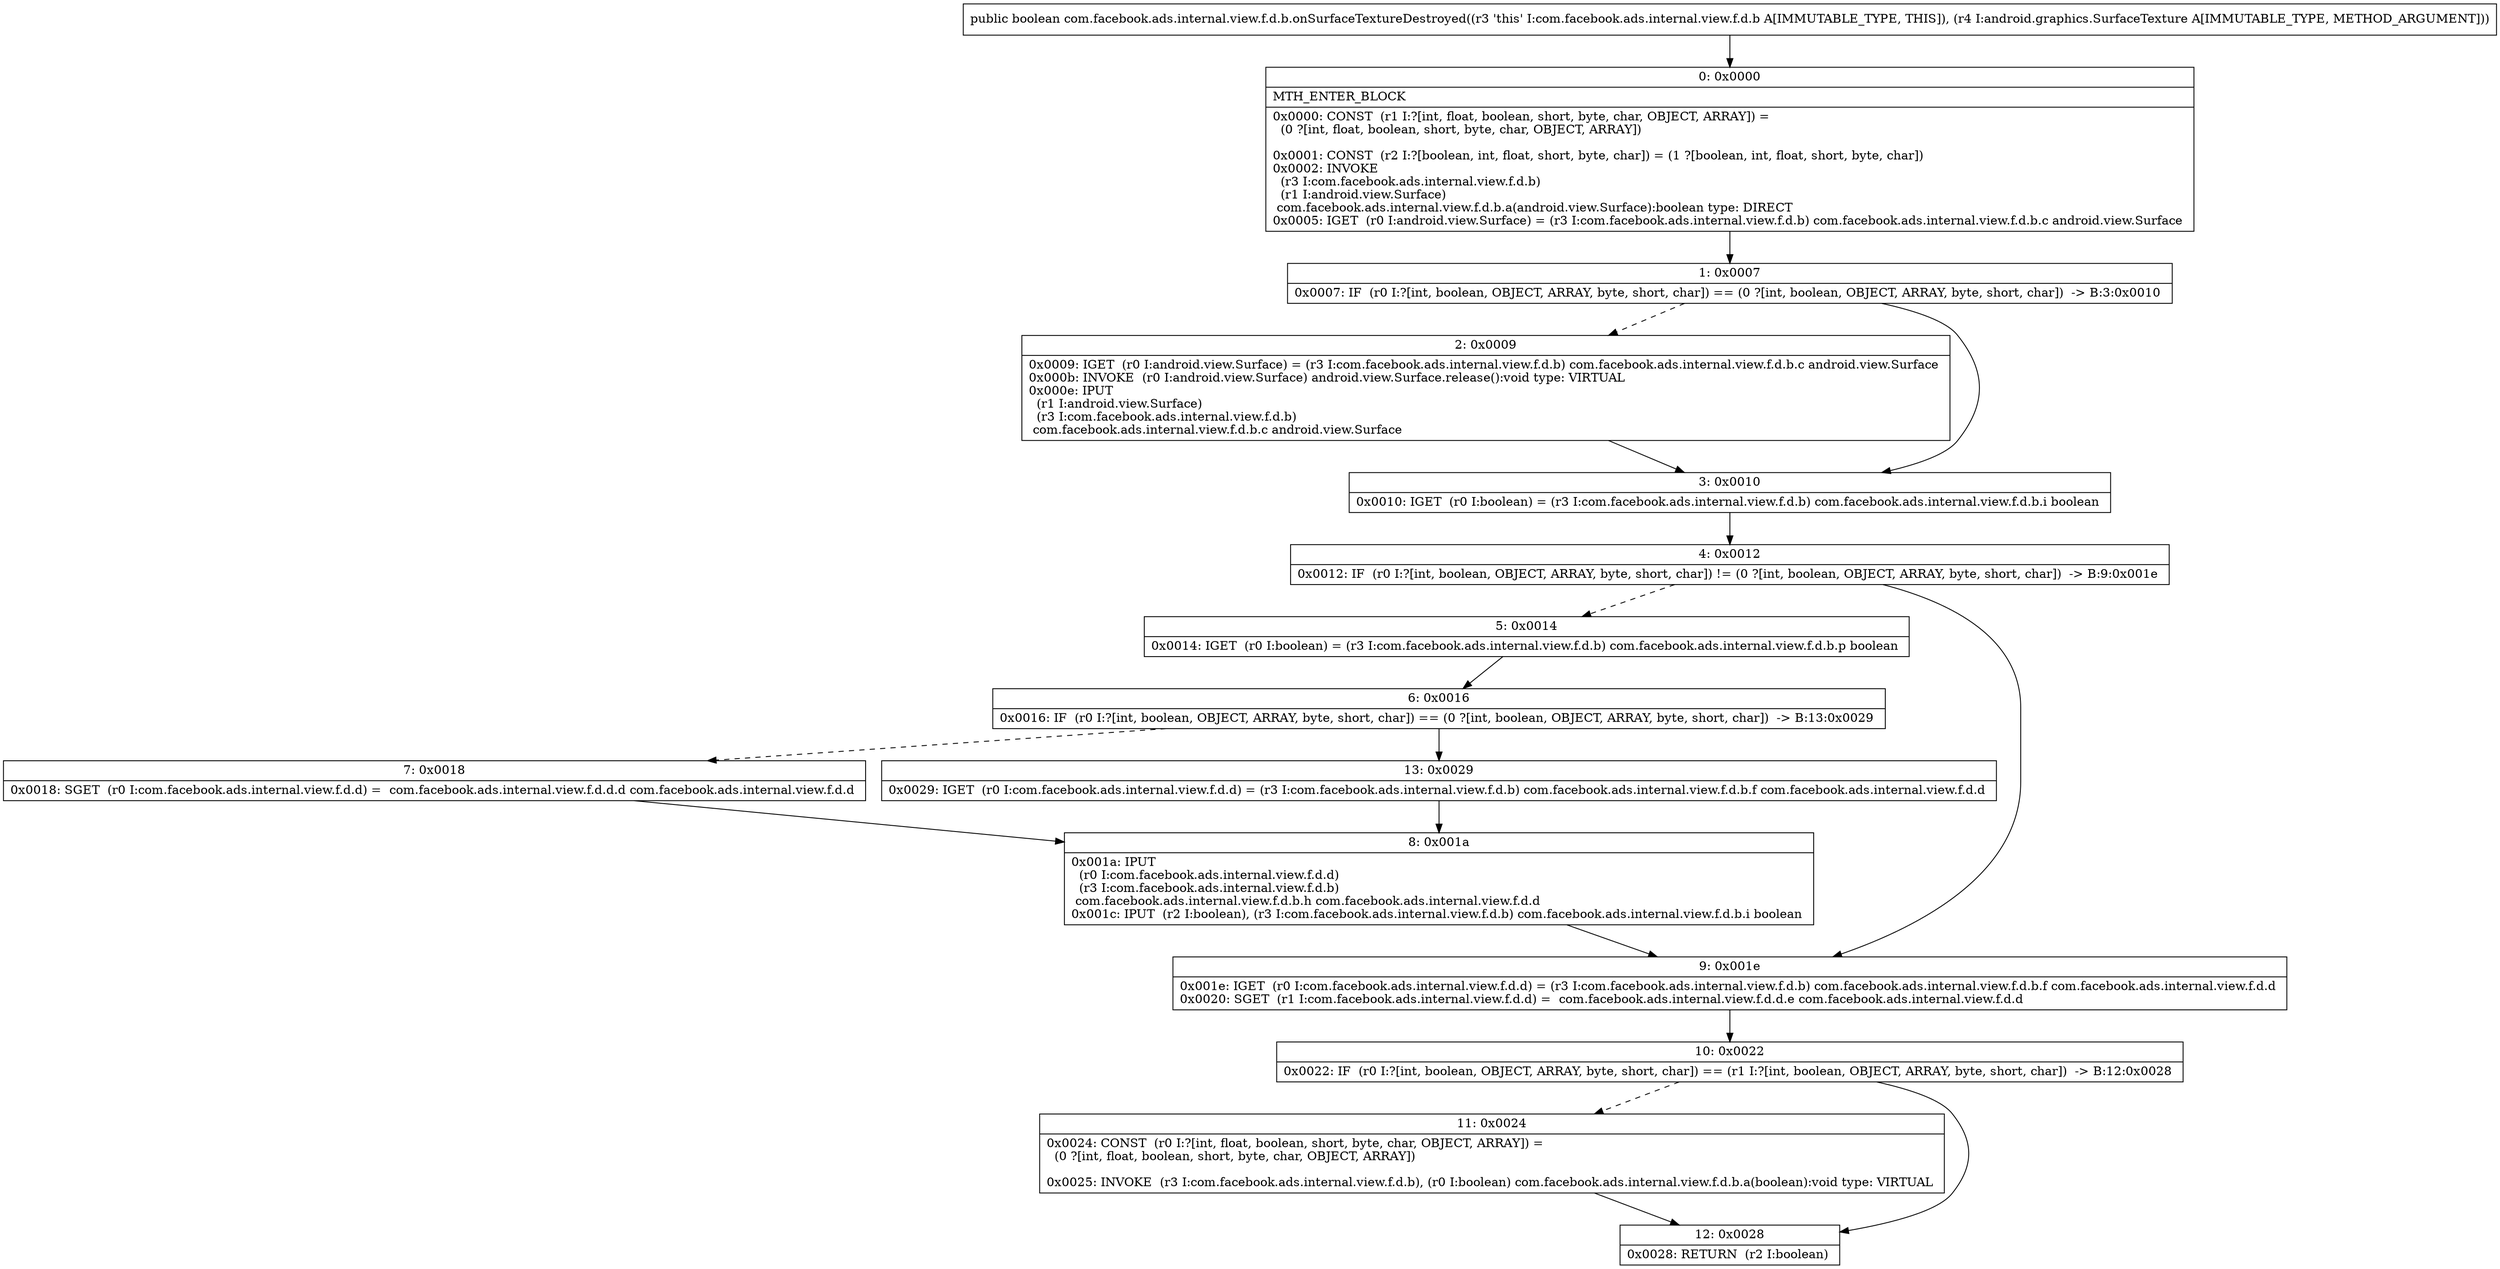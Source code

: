 digraph "CFG forcom.facebook.ads.internal.view.f.d.b.onSurfaceTextureDestroyed(Landroid\/graphics\/SurfaceTexture;)Z" {
Node_0 [shape=record,label="{0\:\ 0x0000|MTH_ENTER_BLOCK\l|0x0000: CONST  (r1 I:?[int, float, boolean, short, byte, char, OBJECT, ARRAY]) = \l  (0 ?[int, float, boolean, short, byte, char, OBJECT, ARRAY])\l \l0x0001: CONST  (r2 I:?[boolean, int, float, short, byte, char]) = (1 ?[boolean, int, float, short, byte, char]) \l0x0002: INVOKE  \l  (r3 I:com.facebook.ads.internal.view.f.d.b)\l  (r1 I:android.view.Surface)\l com.facebook.ads.internal.view.f.d.b.a(android.view.Surface):boolean type: DIRECT \l0x0005: IGET  (r0 I:android.view.Surface) = (r3 I:com.facebook.ads.internal.view.f.d.b) com.facebook.ads.internal.view.f.d.b.c android.view.Surface \l}"];
Node_1 [shape=record,label="{1\:\ 0x0007|0x0007: IF  (r0 I:?[int, boolean, OBJECT, ARRAY, byte, short, char]) == (0 ?[int, boolean, OBJECT, ARRAY, byte, short, char])  \-\> B:3:0x0010 \l}"];
Node_2 [shape=record,label="{2\:\ 0x0009|0x0009: IGET  (r0 I:android.view.Surface) = (r3 I:com.facebook.ads.internal.view.f.d.b) com.facebook.ads.internal.view.f.d.b.c android.view.Surface \l0x000b: INVOKE  (r0 I:android.view.Surface) android.view.Surface.release():void type: VIRTUAL \l0x000e: IPUT  \l  (r1 I:android.view.Surface)\l  (r3 I:com.facebook.ads.internal.view.f.d.b)\l com.facebook.ads.internal.view.f.d.b.c android.view.Surface \l}"];
Node_3 [shape=record,label="{3\:\ 0x0010|0x0010: IGET  (r0 I:boolean) = (r3 I:com.facebook.ads.internal.view.f.d.b) com.facebook.ads.internal.view.f.d.b.i boolean \l}"];
Node_4 [shape=record,label="{4\:\ 0x0012|0x0012: IF  (r0 I:?[int, boolean, OBJECT, ARRAY, byte, short, char]) != (0 ?[int, boolean, OBJECT, ARRAY, byte, short, char])  \-\> B:9:0x001e \l}"];
Node_5 [shape=record,label="{5\:\ 0x0014|0x0014: IGET  (r0 I:boolean) = (r3 I:com.facebook.ads.internal.view.f.d.b) com.facebook.ads.internal.view.f.d.b.p boolean \l}"];
Node_6 [shape=record,label="{6\:\ 0x0016|0x0016: IF  (r0 I:?[int, boolean, OBJECT, ARRAY, byte, short, char]) == (0 ?[int, boolean, OBJECT, ARRAY, byte, short, char])  \-\> B:13:0x0029 \l}"];
Node_7 [shape=record,label="{7\:\ 0x0018|0x0018: SGET  (r0 I:com.facebook.ads.internal.view.f.d.d) =  com.facebook.ads.internal.view.f.d.d.d com.facebook.ads.internal.view.f.d.d \l}"];
Node_8 [shape=record,label="{8\:\ 0x001a|0x001a: IPUT  \l  (r0 I:com.facebook.ads.internal.view.f.d.d)\l  (r3 I:com.facebook.ads.internal.view.f.d.b)\l com.facebook.ads.internal.view.f.d.b.h com.facebook.ads.internal.view.f.d.d \l0x001c: IPUT  (r2 I:boolean), (r3 I:com.facebook.ads.internal.view.f.d.b) com.facebook.ads.internal.view.f.d.b.i boolean \l}"];
Node_9 [shape=record,label="{9\:\ 0x001e|0x001e: IGET  (r0 I:com.facebook.ads.internal.view.f.d.d) = (r3 I:com.facebook.ads.internal.view.f.d.b) com.facebook.ads.internal.view.f.d.b.f com.facebook.ads.internal.view.f.d.d \l0x0020: SGET  (r1 I:com.facebook.ads.internal.view.f.d.d) =  com.facebook.ads.internal.view.f.d.d.e com.facebook.ads.internal.view.f.d.d \l}"];
Node_10 [shape=record,label="{10\:\ 0x0022|0x0022: IF  (r0 I:?[int, boolean, OBJECT, ARRAY, byte, short, char]) == (r1 I:?[int, boolean, OBJECT, ARRAY, byte, short, char])  \-\> B:12:0x0028 \l}"];
Node_11 [shape=record,label="{11\:\ 0x0024|0x0024: CONST  (r0 I:?[int, float, boolean, short, byte, char, OBJECT, ARRAY]) = \l  (0 ?[int, float, boolean, short, byte, char, OBJECT, ARRAY])\l \l0x0025: INVOKE  (r3 I:com.facebook.ads.internal.view.f.d.b), (r0 I:boolean) com.facebook.ads.internal.view.f.d.b.a(boolean):void type: VIRTUAL \l}"];
Node_12 [shape=record,label="{12\:\ 0x0028|0x0028: RETURN  (r2 I:boolean) \l}"];
Node_13 [shape=record,label="{13\:\ 0x0029|0x0029: IGET  (r0 I:com.facebook.ads.internal.view.f.d.d) = (r3 I:com.facebook.ads.internal.view.f.d.b) com.facebook.ads.internal.view.f.d.b.f com.facebook.ads.internal.view.f.d.d \l}"];
MethodNode[shape=record,label="{public boolean com.facebook.ads.internal.view.f.d.b.onSurfaceTextureDestroyed((r3 'this' I:com.facebook.ads.internal.view.f.d.b A[IMMUTABLE_TYPE, THIS]), (r4 I:android.graphics.SurfaceTexture A[IMMUTABLE_TYPE, METHOD_ARGUMENT])) }"];
MethodNode -> Node_0;
Node_0 -> Node_1;
Node_1 -> Node_2[style=dashed];
Node_1 -> Node_3;
Node_2 -> Node_3;
Node_3 -> Node_4;
Node_4 -> Node_5[style=dashed];
Node_4 -> Node_9;
Node_5 -> Node_6;
Node_6 -> Node_7[style=dashed];
Node_6 -> Node_13;
Node_7 -> Node_8;
Node_8 -> Node_9;
Node_9 -> Node_10;
Node_10 -> Node_11[style=dashed];
Node_10 -> Node_12;
Node_11 -> Node_12;
Node_13 -> Node_8;
}


